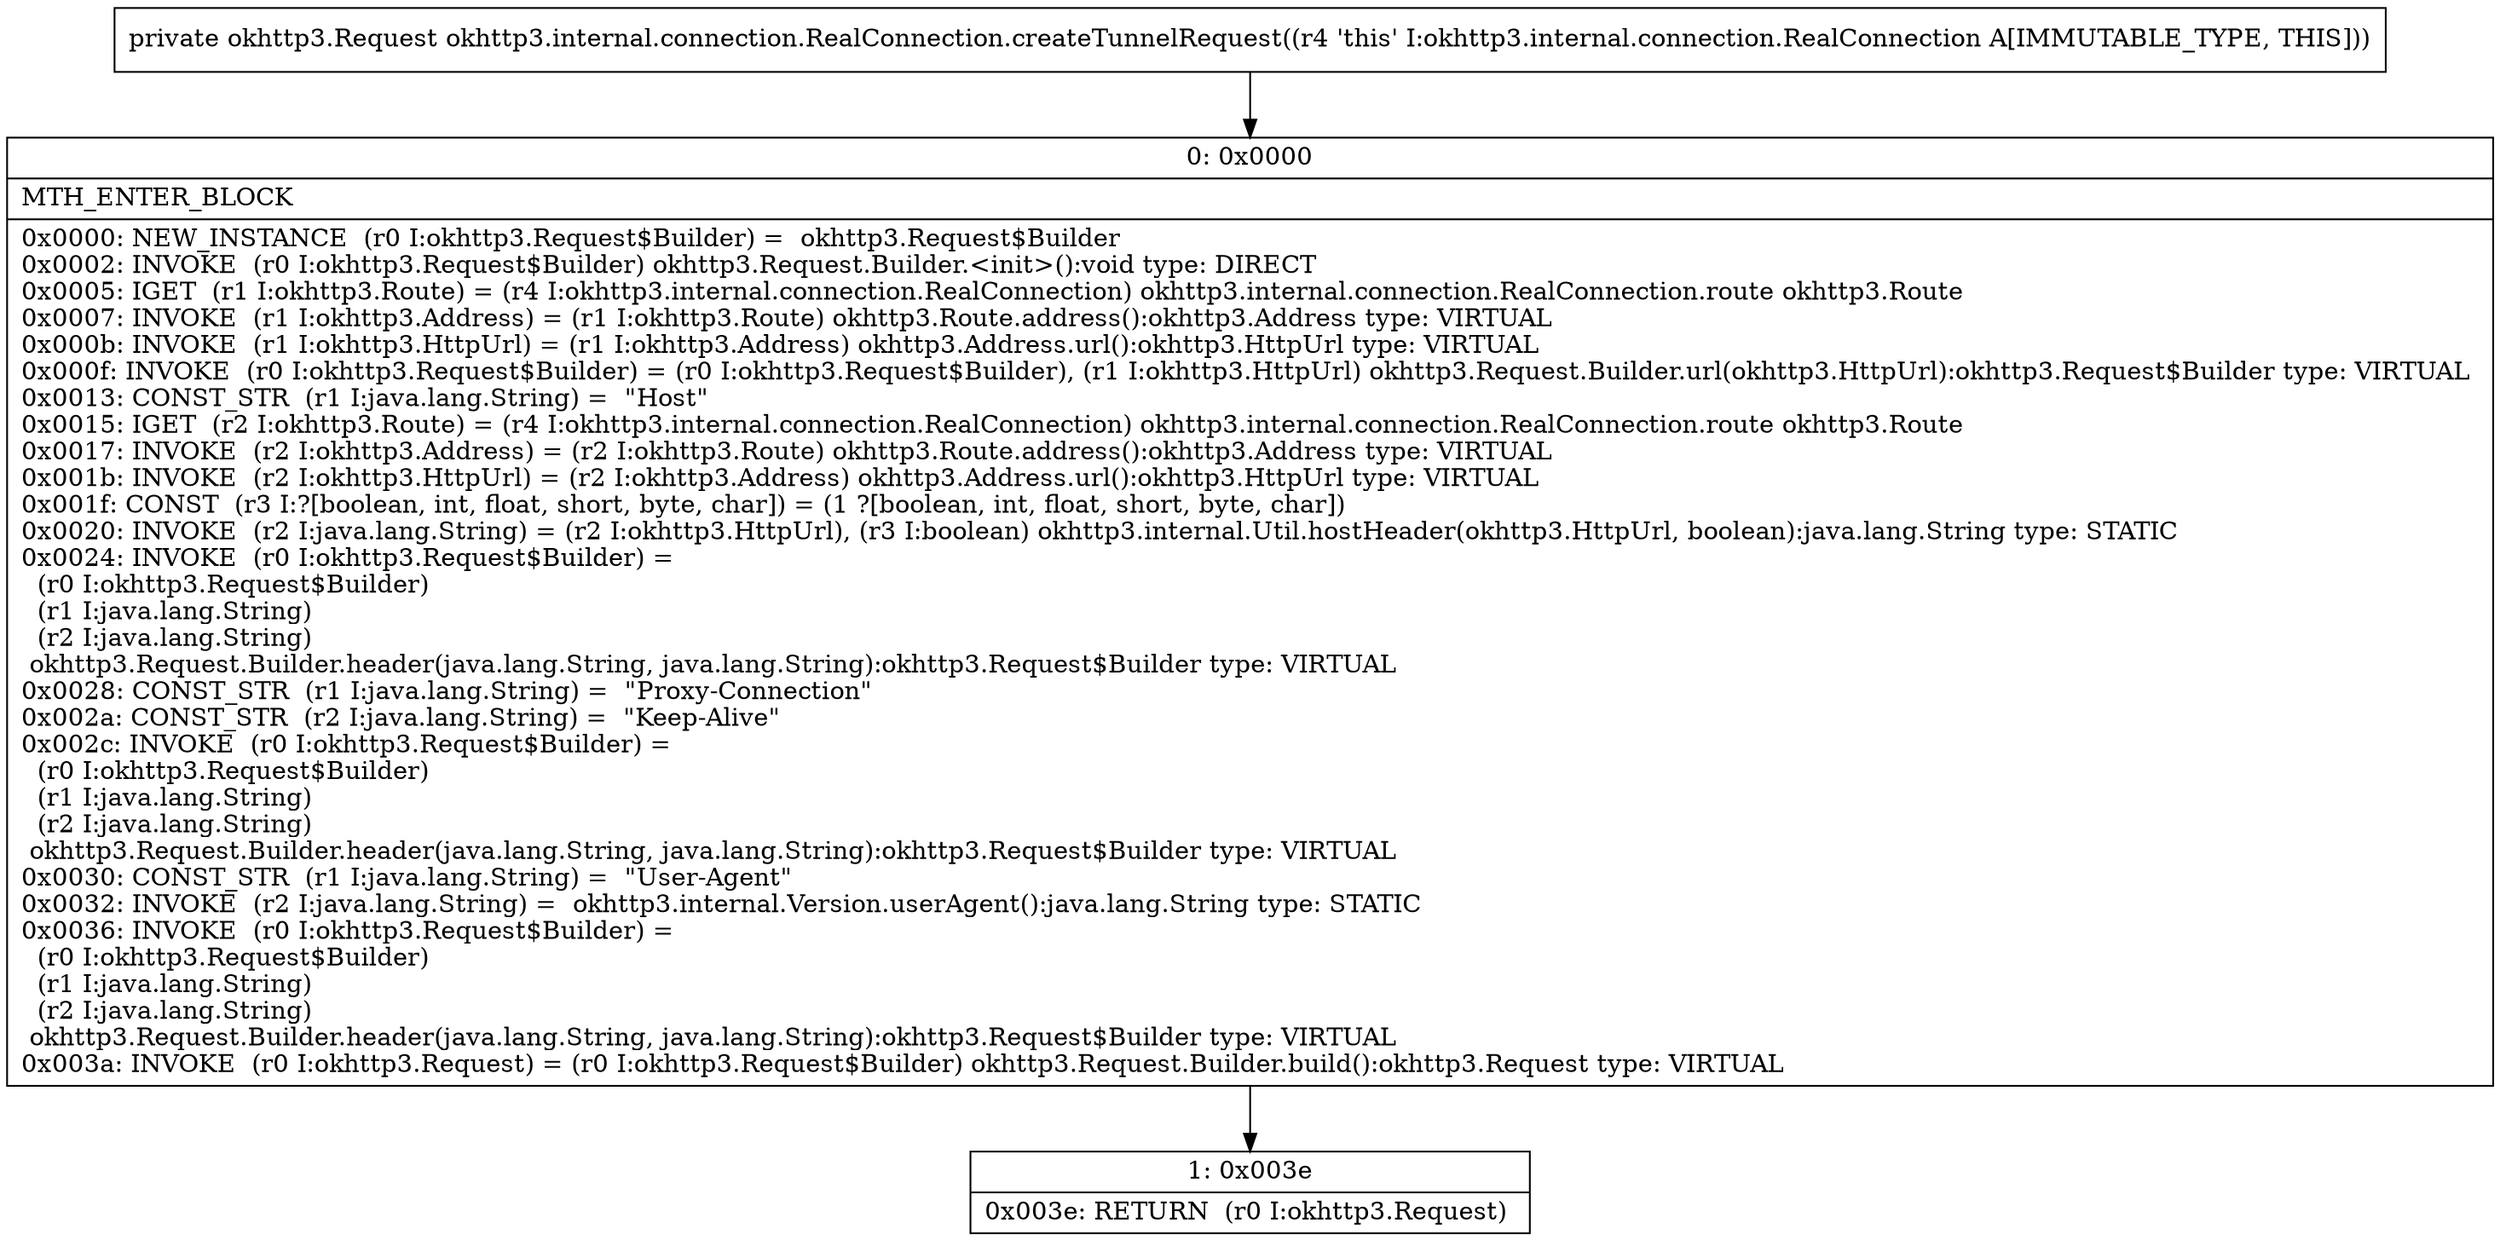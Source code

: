digraph "CFG forokhttp3.internal.connection.RealConnection.createTunnelRequest()Lokhttp3\/Request;" {
Node_0 [shape=record,label="{0\:\ 0x0000|MTH_ENTER_BLOCK\l|0x0000: NEW_INSTANCE  (r0 I:okhttp3.Request$Builder) =  okhttp3.Request$Builder \l0x0002: INVOKE  (r0 I:okhttp3.Request$Builder) okhttp3.Request.Builder.\<init\>():void type: DIRECT \l0x0005: IGET  (r1 I:okhttp3.Route) = (r4 I:okhttp3.internal.connection.RealConnection) okhttp3.internal.connection.RealConnection.route okhttp3.Route \l0x0007: INVOKE  (r1 I:okhttp3.Address) = (r1 I:okhttp3.Route) okhttp3.Route.address():okhttp3.Address type: VIRTUAL \l0x000b: INVOKE  (r1 I:okhttp3.HttpUrl) = (r1 I:okhttp3.Address) okhttp3.Address.url():okhttp3.HttpUrl type: VIRTUAL \l0x000f: INVOKE  (r0 I:okhttp3.Request$Builder) = (r0 I:okhttp3.Request$Builder), (r1 I:okhttp3.HttpUrl) okhttp3.Request.Builder.url(okhttp3.HttpUrl):okhttp3.Request$Builder type: VIRTUAL \l0x0013: CONST_STR  (r1 I:java.lang.String) =  \"Host\" \l0x0015: IGET  (r2 I:okhttp3.Route) = (r4 I:okhttp3.internal.connection.RealConnection) okhttp3.internal.connection.RealConnection.route okhttp3.Route \l0x0017: INVOKE  (r2 I:okhttp3.Address) = (r2 I:okhttp3.Route) okhttp3.Route.address():okhttp3.Address type: VIRTUAL \l0x001b: INVOKE  (r2 I:okhttp3.HttpUrl) = (r2 I:okhttp3.Address) okhttp3.Address.url():okhttp3.HttpUrl type: VIRTUAL \l0x001f: CONST  (r3 I:?[boolean, int, float, short, byte, char]) = (1 ?[boolean, int, float, short, byte, char]) \l0x0020: INVOKE  (r2 I:java.lang.String) = (r2 I:okhttp3.HttpUrl), (r3 I:boolean) okhttp3.internal.Util.hostHeader(okhttp3.HttpUrl, boolean):java.lang.String type: STATIC \l0x0024: INVOKE  (r0 I:okhttp3.Request$Builder) = \l  (r0 I:okhttp3.Request$Builder)\l  (r1 I:java.lang.String)\l  (r2 I:java.lang.String)\l okhttp3.Request.Builder.header(java.lang.String, java.lang.String):okhttp3.Request$Builder type: VIRTUAL \l0x0028: CONST_STR  (r1 I:java.lang.String) =  \"Proxy\-Connection\" \l0x002a: CONST_STR  (r2 I:java.lang.String) =  \"Keep\-Alive\" \l0x002c: INVOKE  (r0 I:okhttp3.Request$Builder) = \l  (r0 I:okhttp3.Request$Builder)\l  (r1 I:java.lang.String)\l  (r2 I:java.lang.String)\l okhttp3.Request.Builder.header(java.lang.String, java.lang.String):okhttp3.Request$Builder type: VIRTUAL \l0x0030: CONST_STR  (r1 I:java.lang.String) =  \"User\-Agent\" \l0x0032: INVOKE  (r2 I:java.lang.String) =  okhttp3.internal.Version.userAgent():java.lang.String type: STATIC \l0x0036: INVOKE  (r0 I:okhttp3.Request$Builder) = \l  (r0 I:okhttp3.Request$Builder)\l  (r1 I:java.lang.String)\l  (r2 I:java.lang.String)\l okhttp3.Request.Builder.header(java.lang.String, java.lang.String):okhttp3.Request$Builder type: VIRTUAL \l0x003a: INVOKE  (r0 I:okhttp3.Request) = (r0 I:okhttp3.Request$Builder) okhttp3.Request.Builder.build():okhttp3.Request type: VIRTUAL \l}"];
Node_1 [shape=record,label="{1\:\ 0x003e|0x003e: RETURN  (r0 I:okhttp3.Request) \l}"];
MethodNode[shape=record,label="{private okhttp3.Request okhttp3.internal.connection.RealConnection.createTunnelRequest((r4 'this' I:okhttp3.internal.connection.RealConnection A[IMMUTABLE_TYPE, THIS])) }"];
MethodNode -> Node_0;
Node_0 -> Node_1;
}

